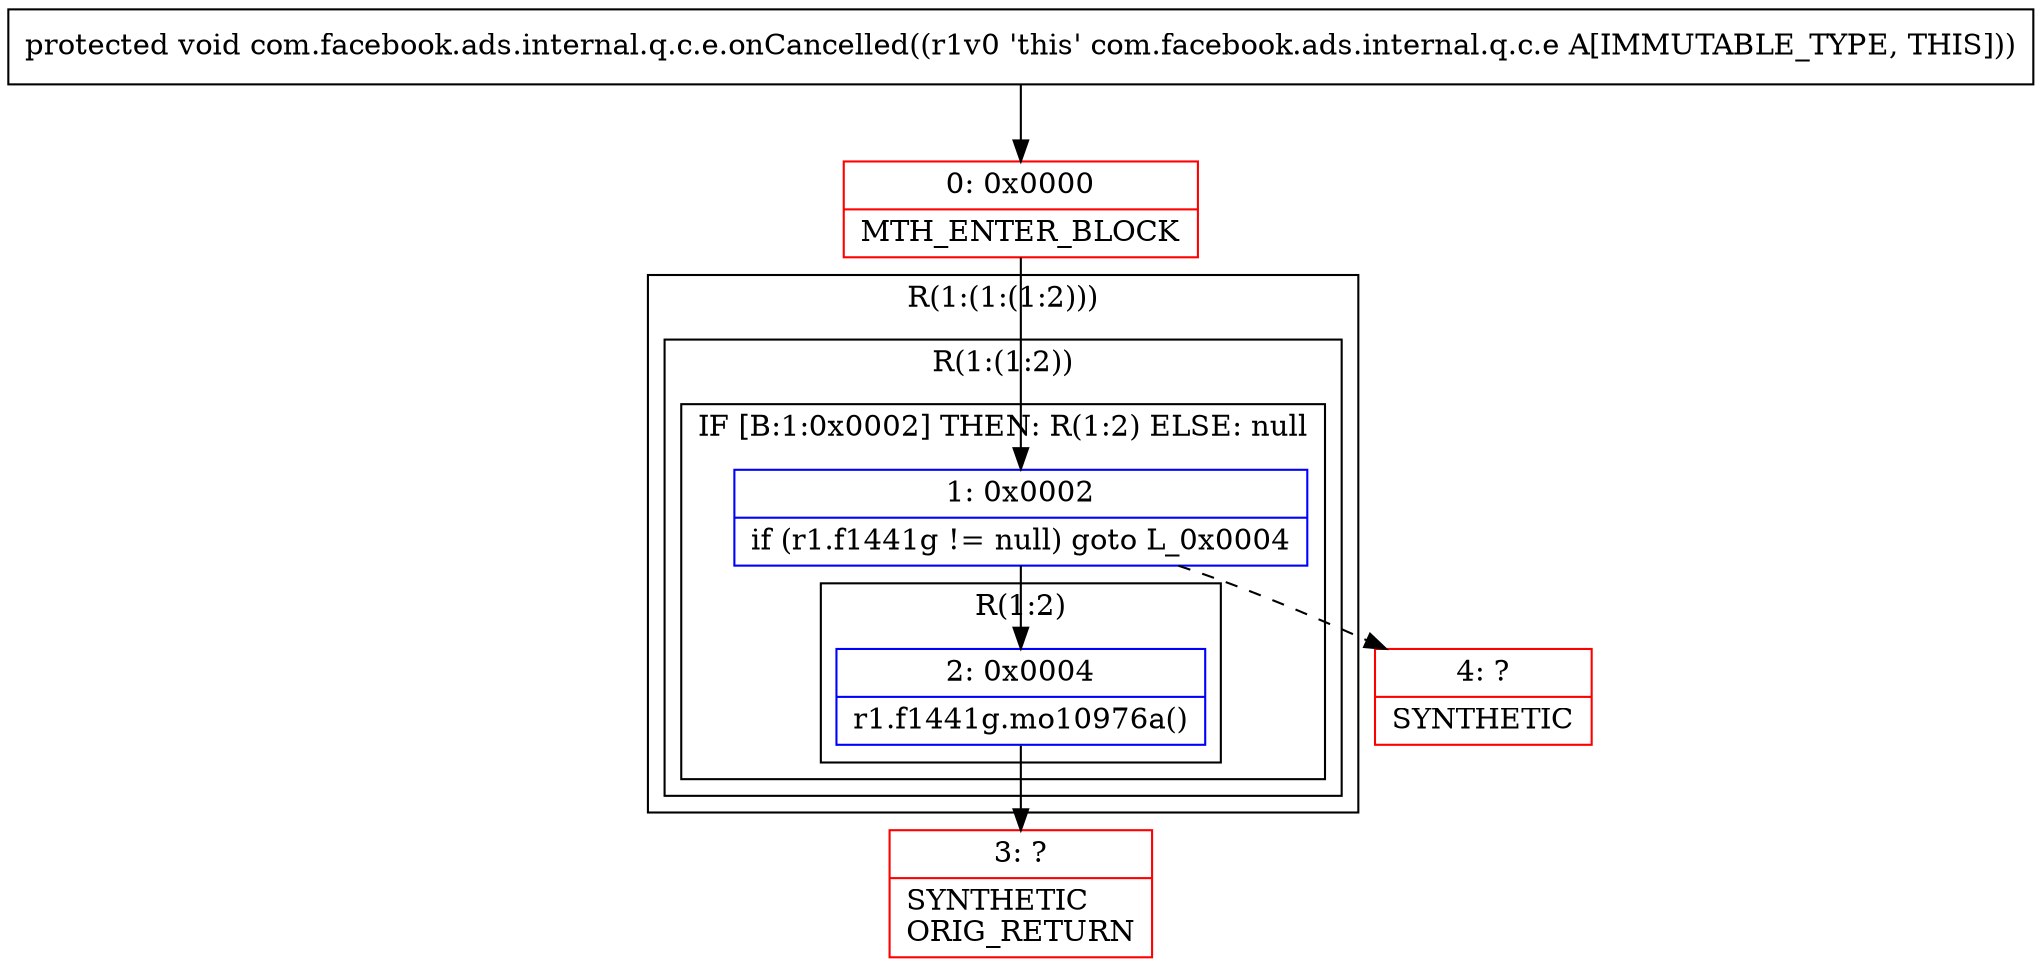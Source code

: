 digraph "CFG forcom.facebook.ads.internal.q.c.e.onCancelled()V" {
subgraph cluster_Region_675459439 {
label = "R(1:(1:(1:2)))";
node [shape=record,color=blue];
subgraph cluster_Region_992594620 {
label = "R(1:(1:2))";
node [shape=record,color=blue];
subgraph cluster_IfRegion_1983290818 {
label = "IF [B:1:0x0002] THEN: R(1:2) ELSE: null";
node [shape=record,color=blue];
Node_1 [shape=record,label="{1\:\ 0x0002|if (r1.f1441g != null) goto L_0x0004\l}"];
subgraph cluster_Region_1216301556 {
label = "R(1:2)";
node [shape=record,color=blue];
Node_2 [shape=record,label="{2\:\ 0x0004|r1.f1441g.mo10976a()\l}"];
}
}
}
}
Node_0 [shape=record,color=red,label="{0\:\ 0x0000|MTH_ENTER_BLOCK\l}"];
Node_3 [shape=record,color=red,label="{3\:\ ?|SYNTHETIC\lORIG_RETURN\l}"];
Node_4 [shape=record,color=red,label="{4\:\ ?|SYNTHETIC\l}"];
MethodNode[shape=record,label="{protected void com.facebook.ads.internal.q.c.e.onCancelled((r1v0 'this' com.facebook.ads.internal.q.c.e A[IMMUTABLE_TYPE, THIS])) }"];
MethodNode -> Node_0;
Node_1 -> Node_2;
Node_1 -> Node_4[style=dashed];
Node_2 -> Node_3;
Node_0 -> Node_1;
}

